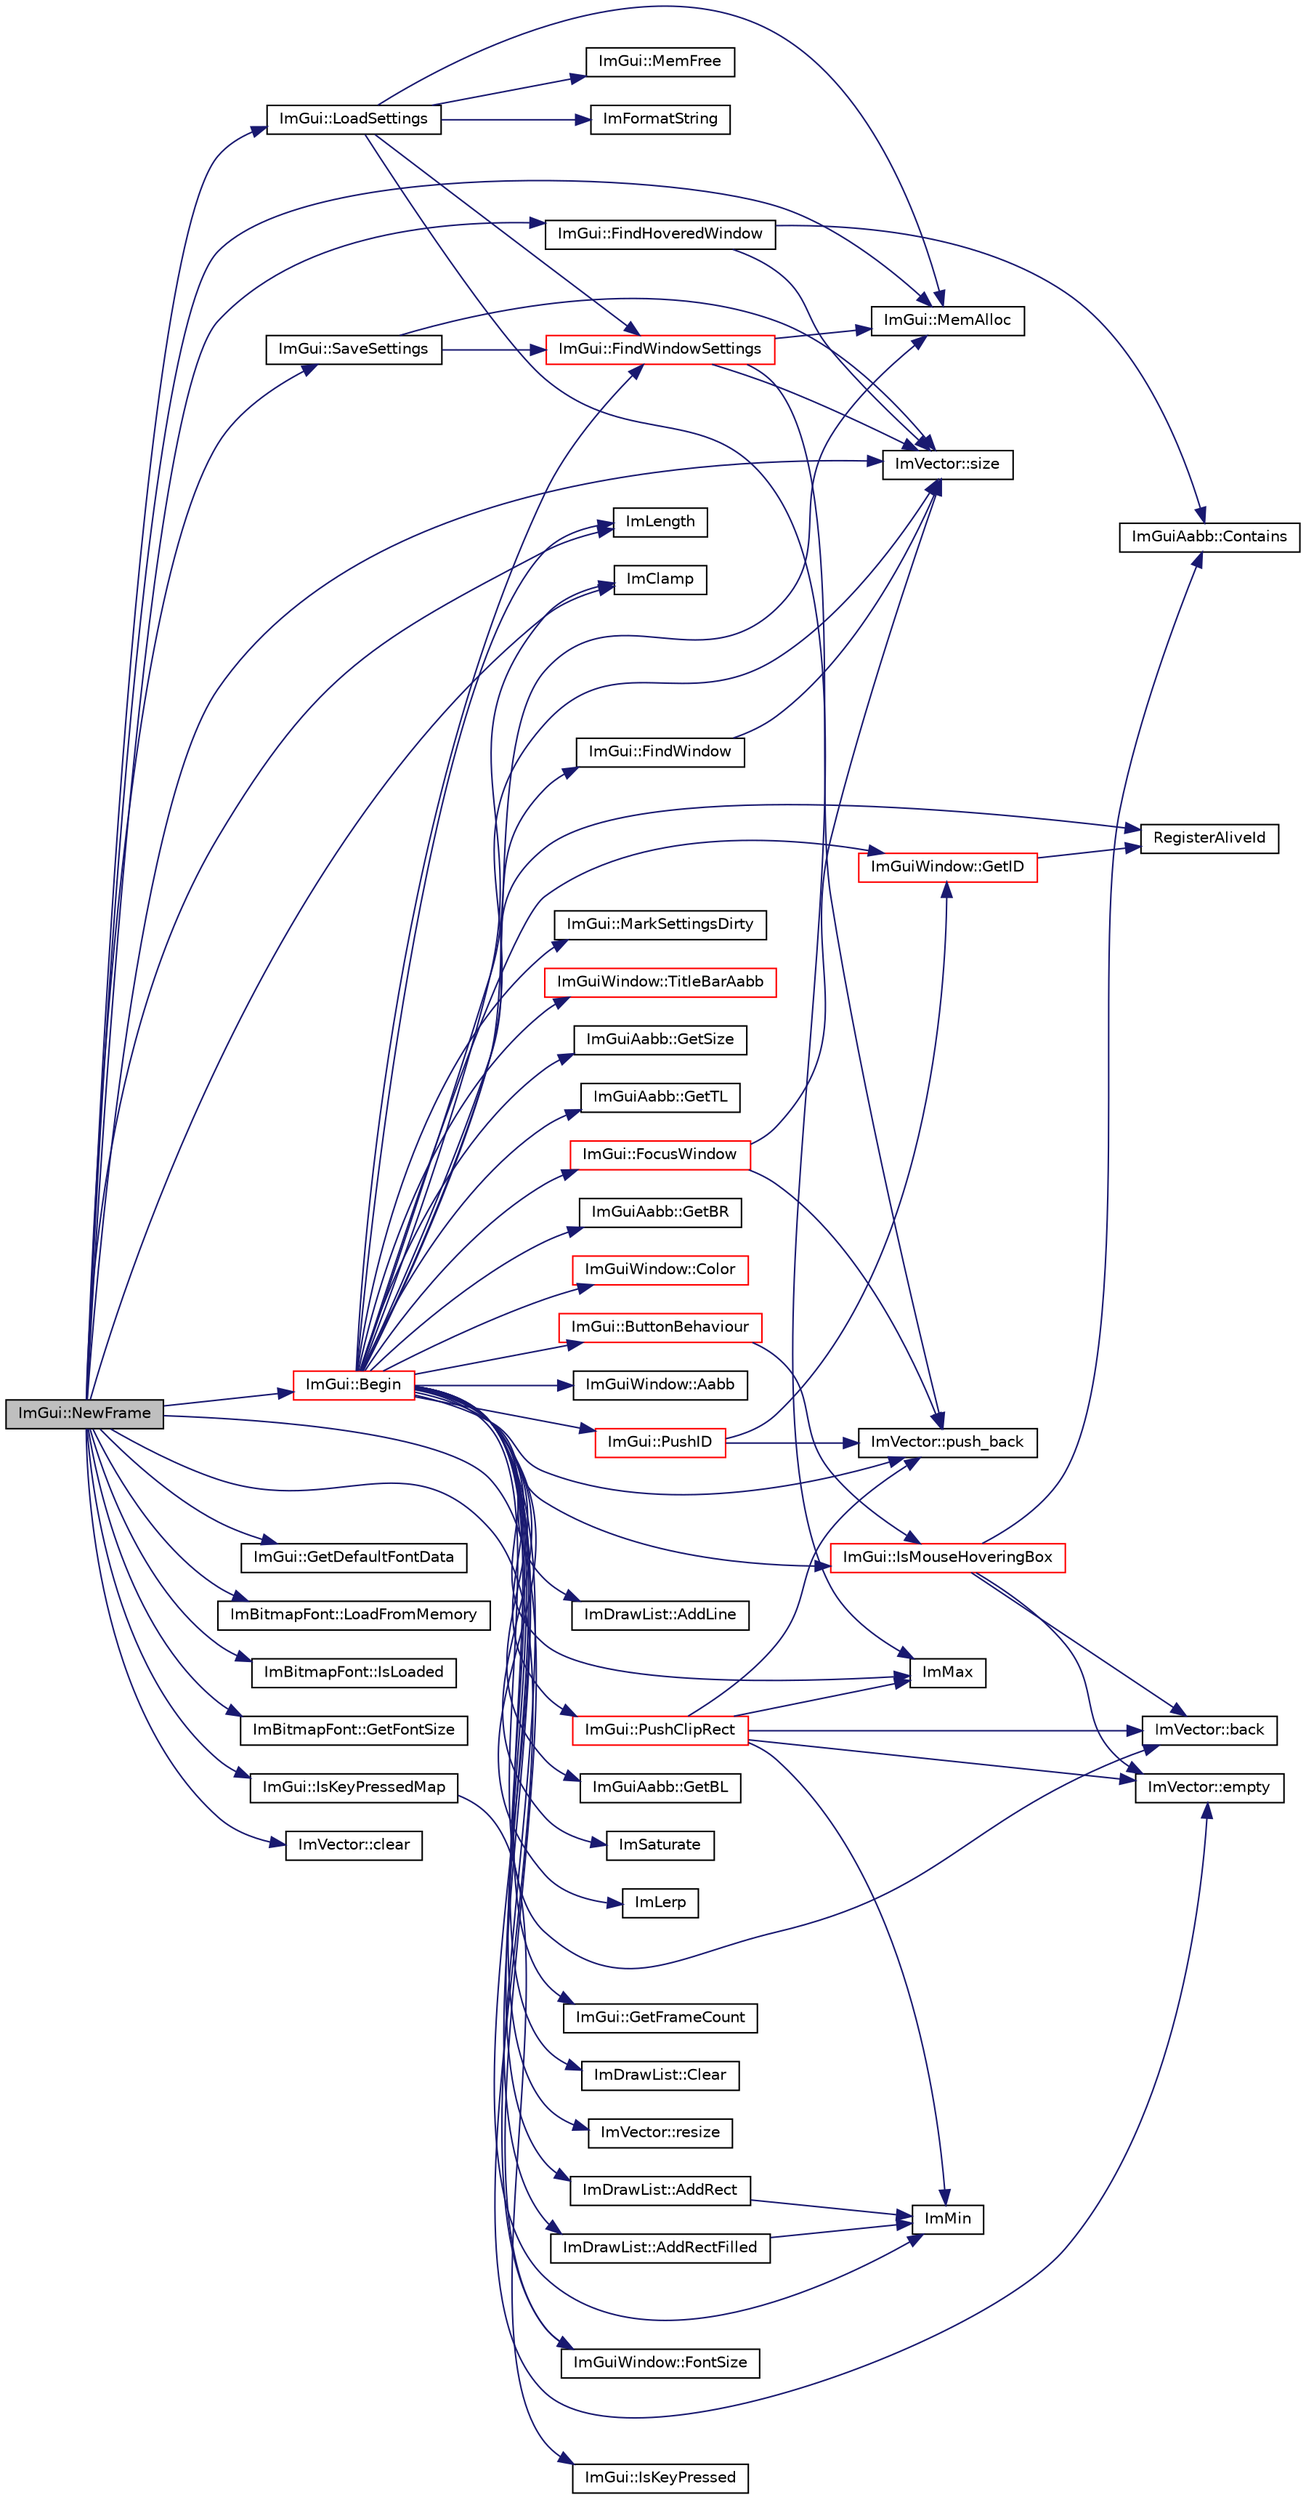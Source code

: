 digraph "ImGui::NewFrame"
{
 // INTERACTIVE_SVG=YES
  edge [fontname="Helvetica",fontsize="10",labelfontname="Helvetica",labelfontsize="10"];
  node [fontname="Helvetica",fontsize="10",shape=record];
  rankdir="LR";
  Node1 [label="ImGui::NewFrame",height=0.2,width=0.4,color="black", fillcolor="grey75", style="filled" fontcolor="black"];
  Node1 -> Node2 [color="midnightblue",fontsize="10",style="solid",fontname="Helvetica"];
  Node2 [label="ImGui::MemAlloc",height=0.2,width=0.4,color="black", fillcolor="white", style="filled",URL="$namespace_im_gui.html#a15efb2cac4a54b35489c5984ba1b661a"];
  Node1 -> Node3 [color="midnightblue",fontsize="10",style="solid",fontname="Helvetica"];
  Node3 [label="ImVector::empty",height=0.2,width=0.4,color="black", fillcolor="white", style="filled",URL="$class_im_vector.html#a0605d0ed312e7fad24e3602f6b1b9310"];
  Node1 -> Node4 [color="midnightblue",fontsize="10",style="solid",fontname="Helvetica"];
  Node4 [label="ImGui::LoadSettings",height=0.2,width=0.4,color="black", fillcolor="white", style="filled",URL="$namespace_im_gui.html#a00317c6af41969031a246d4c2833d92d"];
  Node4 -> Node2 [color="midnightblue",fontsize="10",style="solid",fontname="Helvetica"];
  Node4 -> Node5 [color="midnightblue",fontsize="10",style="solid",fontname="Helvetica"];
  Node5 [label="ImGui::MemFree",height=0.2,width=0.4,color="black", fillcolor="white", style="filled",URL="$namespace_im_gui.html#a269ec695c6e722ec3da85dae37f0675d"];
  Node4 -> Node6 [color="midnightblue",fontsize="10",style="solid",fontname="Helvetica"];
  Node6 [label="ImFormatString",height=0.2,width=0.4,color="black", fillcolor="white", style="filled",URL="$imgui_8cpp.html#aad3493f8cf448075c5679b1ee84c6db0"];
  Node4 -> Node7 [color="midnightblue",fontsize="10",style="solid",fontname="Helvetica"];
  Node7 [label="ImGui::FindWindowSettings",height=0.2,width=0.4,color="red", fillcolor="white", style="filled",URL="$namespace_im_gui.html#ab1acbcb5b1357c1ae18ece7311e38ff0"];
  Node7 -> Node8 [color="midnightblue",fontsize="10",style="solid",fontname="Helvetica"];
  Node8 [label="ImVector::size",height=0.2,width=0.4,color="black", fillcolor="white", style="filled",URL="$class_im_vector.html#aca1e71e6792c7e319fc0df78bf2cbc5f"];
  Node7 -> Node2 [color="midnightblue",fontsize="10",style="solid",fontname="Helvetica"];
  Node7 -> Node9 [color="midnightblue",fontsize="10",style="solid",fontname="Helvetica"];
  Node9 [label="ImVector::push_back",height=0.2,width=0.4,color="black", fillcolor="white", style="filled",URL="$class_im_vector.html#a68387993f2a5f5c3b2a7139d9ab778b8"];
  Node4 -> Node10 [color="midnightblue",fontsize="10",style="solid",fontname="Helvetica"];
  Node10 [label="ImMax",height=0.2,width=0.4,color="black", fillcolor="white", style="filled",URL="$imgui_8cpp.html#a6fb8dd1bd2fa0e1c6065dc7123cb7f3e"];
  Node1 -> Node11 [color="midnightblue",fontsize="10",style="solid",fontname="Helvetica"];
  Node11 [label="ImGui::GetDefaultFontData",height=0.2,width=0.4,color="black", fillcolor="white", style="filled",URL="$namespace_im_gui.html#a10677ac25e62dcb375f0bc5c5e69397b"];
  Node1 -> Node12 [color="midnightblue",fontsize="10",style="solid",fontname="Helvetica"];
  Node12 [label="ImBitmapFont::LoadFromMemory",height=0.2,width=0.4,color="black", fillcolor="white", style="filled",URL="$struct_im_bitmap_font.html#afd728af9671b145422e03274659924f9"];
  Node1 -> Node13 [color="midnightblue",fontsize="10",style="solid",fontname="Helvetica"];
  Node13 [label="ImBitmapFont::IsLoaded",height=0.2,width=0.4,color="black", fillcolor="white", style="filled",URL="$struct_im_bitmap_font.html#afd89bb04a817508e793ce1d7899680c3"];
  Node1 -> Node14 [color="midnightblue",fontsize="10",style="solid",fontname="Helvetica"];
  Node14 [label="ImBitmapFont::GetFontSize",height=0.2,width=0.4,color="black", fillcolor="white", style="filled",URL="$struct_im_bitmap_font.html#afdc06e6a9fb31fe7b9f17913696cca59"];
  Node1 -> Node15 [color="midnightblue",fontsize="10",style="solid",fontname="Helvetica"];
  Node15 [label="ImLength",height=0.2,width=0.4,color="black", fillcolor="white", style="filled",URL="$imgui_8cpp.html#abc40be5a28ecdfd02c698a1003aee0eb"];
  Node1 -> Node16 [color="midnightblue",fontsize="10",style="solid",fontname="Helvetica"];
  Node16 [label="ImGui::SaveSettings",height=0.2,width=0.4,color="black", fillcolor="white", style="filled",URL="$namespace_im_gui.html#a558193d5f90c16554a45d2424ed7c026"];
  Node16 -> Node8 [color="midnightblue",fontsize="10",style="solid",fontname="Helvetica"];
  Node16 -> Node7 [color="midnightblue",fontsize="10",style="solid",fontname="Helvetica"];
  Node1 -> Node17 [color="midnightblue",fontsize="10",style="solid",fontname="Helvetica"];
  Node17 [label="ImGui::FindHoveredWindow",height=0.2,width=0.4,color="black", fillcolor="white", style="filled",URL="$namespace_im_gui.html#ab2a168bec66c57b4c1f9f6b2398a7ddf"];
  Node17 -> Node8 [color="midnightblue",fontsize="10",style="solid",fontname="Helvetica"];
  Node17 -> Node18 [color="midnightblue",fontsize="10",style="solid",fontname="Helvetica"];
  Node18 [label="ImGuiAabb::Contains",height=0.2,width=0.4,color="black", fillcolor="white", style="filled",URL="$struct_im_gui_aabb.html#abaaac47a27f3fcc4b8e4c7051b2a70c3"];
  Node1 -> Node19 [color="midnightblue",fontsize="10",style="solid",fontname="Helvetica"];
  Node19 [label="ImClamp",height=0.2,width=0.4,color="black", fillcolor="white", style="filled",URL="$imgui_8cpp.html#a51f8c6838b99b66da311ebd61aef059c"];
  Node1 -> Node20 [color="midnightblue",fontsize="10",style="solid",fontname="Helvetica"];
  Node20 [label="ImGuiWindow::FontSize",height=0.2,width=0.4,color="black", fillcolor="white", style="filled",URL="$struct_im_gui_window.html#a67007799e318d08070b70387ec28d791"];
  Node1 -> Node21 [color="midnightblue",fontsize="10",style="solid",fontname="Helvetica"];
  Node21 [label="ImGui::IsKeyPressedMap",height=0.2,width=0.4,color="black", fillcolor="white", style="filled",URL="$namespace_im_gui.html#ababc1ff7044aaac2b7129c3793e14256"];
  Node21 -> Node22 [color="midnightblue",fontsize="10",style="solid",fontname="Helvetica"];
  Node22 [label="ImGui::IsKeyPressed",height=0.2,width=0.4,color="black", fillcolor="white", style="filled",URL="$namespace_im_gui.html#a4bcc9d44c894ed2294d865ede986313d"];
  Node1 -> Node8 [color="midnightblue",fontsize="10",style="solid",fontname="Helvetica"];
  Node1 -> Node23 [color="midnightblue",fontsize="10",style="solid",fontname="Helvetica"];
  Node23 [label="ImVector::clear",height=0.2,width=0.4,color="black", fillcolor="white", style="filled",URL="$class_im_vector.html#ae2d401b4ec5f1113cdb8edb5a61a38f7"];
  Node1 -> Node24 [color="midnightblue",fontsize="10",style="solid",fontname="Helvetica"];
  Node24 [label="ImGui::Begin",height=0.2,width=0.4,color="red", fillcolor="white", style="filled",URL="$namespace_im_gui.html#a78d13fe32b1b05dc251d1b1cfdf9efb4"];
  Node24 -> Node25 [color="midnightblue",fontsize="10",style="solid",fontname="Helvetica"];
  Node25 [label="ImGui::FindWindow",height=0.2,width=0.4,color="black", fillcolor="white", style="filled",URL="$namespace_im_gui.html#a3b2ceafda121784b1c8307eff41d3ee1"];
  Node25 -> Node8 [color="midnightblue",fontsize="10",style="solid",fontname="Helvetica"];
  Node24 -> Node2 [color="midnightblue",fontsize="10",style="solid",fontname="Helvetica"];
  Node24 -> Node7 [color="midnightblue",fontsize="10",style="solid",fontname="Helvetica"];
  Node24 -> Node15 [color="midnightblue",fontsize="10",style="solid",fontname="Helvetica"];
  Node24 -> Node9 [color="midnightblue",fontsize="10",style="solid",fontname="Helvetica"];
  Node24 -> Node26 [color="midnightblue",fontsize="10",style="solid",fontname="Helvetica"];
  Node26 [label="ImGui::GetFrameCount",height=0.2,width=0.4,color="black", fillcolor="white", style="filled",URL="$namespace_im_gui.html#a0180211f23fc10807dfc3d2f6e8681f9"];
  Node24 -> Node27 [color="midnightblue",fontsize="10",style="solid",fontname="Helvetica"];
  Node27 [label="ImDrawList::Clear",height=0.2,width=0.4,color="black", fillcolor="white", style="filled",URL="$struct_im_draw_list.html#ac422590c71dc5593aea52f65793aee81"];
  Node24 -> Node28 [color="midnightblue",fontsize="10",style="solid",fontname="Helvetica"];
  Node28 [label="ImGui::FocusWindow",height=0.2,width=0.4,color="red", fillcolor="white", style="filled",URL="$namespace_im_gui.html#af6b9a9b0293c293a2b977f02a9361f83"];
  Node28 -> Node8 [color="midnightblue",fontsize="10",style="solid",fontname="Helvetica"];
  Node28 -> Node9 [color="midnightblue",fontsize="10",style="solid",fontname="Helvetica"];
  Node24 -> Node29 [color="midnightblue",fontsize="10",style="solid",fontname="Helvetica"];
  Node29 [label="ImVector::resize",height=0.2,width=0.4,color="black", fillcolor="white", style="filled",URL="$class_im_vector.html#af60a2c957dee51587a93f79dfc9c3714"];
  Node24 -> Node8 [color="midnightblue",fontsize="10",style="solid",fontname="Helvetica"];
  Node24 -> Node30 [color="midnightblue",fontsize="10",style="solid",fontname="Helvetica"];
  Node30 [label="ImGui::PushClipRect",height=0.2,width=0.4,color="red", fillcolor="white", style="filled",URL="$namespace_im_gui.html#a900436220f10706ee9c4a1f9475697d6"];
  Node30 -> Node3 [color="midnightblue",fontsize="10",style="solid",fontname="Helvetica"];
  Node30 -> Node31 [color="midnightblue",fontsize="10",style="solid",fontname="Helvetica"];
  Node31 [label="ImVector::back",height=0.2,width=0.4,color="black", fillcolor="white", style="filled",URL="$class_im_vector.html#a3e4424d3fca190894598a6575f9d2401"];
  Node30 -> Node10 [color="midnightblue",fontsize="10",style="solid",fontname="Helvetica"];
  Node30 -> Node32 [color="midnightblue",fontsize="10",style="solid",fontname="Helvetica"];
  Node32 [label="ImMin",height=0.2,width=0.4,color="black", fillcolor="white", style="filled",URL="$imgui_8cpp.html#ac3ad7e7626cd6b46456b3f4c35025d74"];
  Node30 -> Node9 [color="midnightblue",fontsize="10",style="solid",fontname="Helvetica"];
  Node24 -> Node31 [color="midnightblue",fontsize="10",style="solid",fontname="Helvetica"];
  Node24 -> Node33 [color="midnightblue",fontsize="10",style="solid",fontname="Helvetica"];
  Node33 [label="ImGui::PushID",height=0.2,width=0.4,color="red", fillcolor="white", style="filled",URL="$namespace_im_gui.html#a27a8533605dc5b8cabf161bf7715bbde"];
  Node33 -> Node9 [color="midnightblue",fontsize="10",style="solid",fontname="Helvetica"];
  Node33 -> Node34 [color="midnightblue",fontsize="10",style="solid",fontname="Helvetica"];
  Node34 [label="ImGuiWindow::GetID",height=0.2,width=0.4,color="red", fillcolor="white", style="filled",URL="$struct_im_gui_window.html#a634c3af7750e85411246d9ab48181229"];
  Node34 -> Node35 [color="midnightblue",fontsize="10",style="solid",fontname="Helvetica"];
  Node35 [label="RegisterAliveId",height=0.2,width=0.4,color="black", fillcolor="white", style="filled",URL="$imgui_8cpp.html#ab13ff6b56797db596922da45c5d019af"];
  Node24 -> Node34 [color="midnightblue",fontsize="10",style="solid",fontname="Helvetica"];
  Node24 -> Node35 [color="midnightblue",fontsize="10",style="solid",fontname="Helvetica"];
  Node24 -> Node36 [color="midnightblue",fontsize="10",style="solid",fontname="Helvetica"];
  Node36 [label="ImGui::MarkSettingsDirty",height=0.2,width=0.4,color="black", fillcolor="white", style="filled",URL="$namespace_im_gui.html#ae9e1d3e26b649dd6c0871df9eee88ee8"];
  Node24 -> Node20 [color="midnightblue",fontsize="10",style="solid",fontname="Helvetica"];
  Node24 -> Node10 [color="midnightblue",fontsize="10",style="solid",fontname="Helvetica"];
  Node24 -> Node32 [color="midnightblue",fontsize="10",style="solid",fontname="Helvetica"];
  Node24 -> Node37 [color="midnightblue",fontsize="10",style="solid",fontname="Helvetica"];
  Node37 [label="ImGuiWindow::TitleBarAabb",height=0.2,width=0.4,color="red", fillcolor="white", style="filled",URL="$struct_im_gui_window.html#aca42213cd4d4ac2e51834ea6095be765"];
  Node24 -> Node38 [color="midnightblue",fontsize="10",style="solid",fontname="Helvetica"];
  Node38 [label="ImGui::IsMouseHoveringBox",height=0.2,width=0.4,color="red", fillcolor="white", style="filled",URL="$namespace_im_gui.html#aef0394b7afa4c5f743bd7a9a204b8a08"];
  Node38 -> Node3 [color="midnightblue",fontsize="10",style="solid",fontname="Helvetica"];
  Node38 -> Node31 [color="midnightblue",fontsize="10",style="solid",fontname="Helvetica"];
  Node38 -> Node18 [color="midnightblue",fontsize="10",style="solid",fontname="Helvetica"];
  Node24 -> Node39 [color="midnightblue",fontsize="10",style="solid",fontname="Helvetica"];
  Node39 [label="ImGuiAabb::GetSize",height=0.2,width=0.4,color="black", fillcolor="white", style="filled",URL="$struct_im_gui_aabb.html#ada06a0699f4ba13c34c14ddbaf65cb00"];
  Node24 -> Node40 [color="midnightblue",fontsize="10",style="solid",fontname="Helvetica"];
  Node40 [label="ImDrawList::AddRectFilled",height=0.2,width=0.4,color="black", fillcolor="white", style="filled",URL="$struct_im_draw_list.html#aac5cc813af591f43d924462cd6a79357"];
  Node40 -> Node32 [color="midnightblue",fontsize="10",style="solid",fontname="Helvetica"];
  Node24 -> Node41 [color="midnightblue",fontsize="10",style="solid",fontname="Helvetica"];
  Node41 [label="ImGuiAabb::GetTL",height=0.2,width=0.4,color="black", fillcolor="white", style="filled",URL="$struct_im_gui_aabb.html#a93242e111186f41bd02c3dd75e11a5d7"];
  Node24 -> Node42 [color="midnightblue",fontsize="10",style="solid",fontname="Helvetica"];
  Node42 [label="ImGuiAabb::GetBR",height=0.2,width=0.4,color="black", fillcolor="white", style="filled",URL="$struct_im_gui_aabb.html#af60393233a7a33647c04e41b1dbf3b35"];
  Node24 -> Node43 [color="midnightblue",fontsize="10",style="solid",fontname="Helvetica"];
  Node43 [label="ImGuiWindow::Color",height=0.2,width=0.4,color="red", fillcolor="white", style="filled",URL="$struct_im_gui_window.html#a1e075e3d3b49bef5a694c4f53827a9a5"];
  Node24 -> Node44 [color="midnightblue",fontsize="10",style="solid",fontname="Helvetica"];
  Node44 [label="ImDrawList::AddRect",height=0.2,width=0.4,color="black", fillcolor="white", style="filled",URL="$struct_im_draw_list.html#acdec83bfb38a5bde29291bd974264d82"];
  Node44 -> Node32 [color="midnightblue",fontsize="10",style="solid",fontname="Helvetica"];
  Node24 -> Node45 [color="midnightblue",fontsize="10",style="solid",fontname="Helvetica"];
  Node45 [label="ImGuiWindow::Aabb",height=0.2,width=0.4,color="black", fillcolor="white", style="filled",URL="$struct_im_gui_window.html#a5418afd67914d307823bf91d2e135174"];
  Node24 -> Node46 [color="midnightblue",fontsize="10",style="solid",fontname="Helvetica"];
  Node46 [label="ImGui::ButtonBehaviour",height=0.2,width=0.4,color="red", fillcolor="white", style="filled",URL="$namespace_im_gui.html#a0a8ab43859e65183c6e78f23c4bd91c1"];
  Node46 -> Node38 [color="midnightblue",fontsize="10",style="solid",fontname="Helvetica"];
  Node24 -> Node19 [color="midnightblue",fontsize="10",style="solid",fontname="Helvetica"];
  Node24 -> Node47 [color="midnightblue",fontsize="10",style="solid",fontname="Helvetica"];
  Node47 [label="ImDrawList::AddLine",height=0.2,width=0.4,color="black", fillcolor="white", style="filled",URL="$struct_im_draw_list.html#aaa55714a1b258d87d181762aa08fe465"];
  Node24 -> Node48 [color="midnightblue",fontsize="10",style="solid",fontname="Helvetica"];
  Node48 [label="ImGuiAabb::GetBL",height=0.2,width=0.4,color="black", fillcolor="white", style="filled",URL="$struct_im_gui_aabb.html#a5c294f92f654364272ea8e2bdb2b84d8"];
  Node24 -> Node49 [color="midnightblue",fontsize="10",style="solid",fontname="Helvetica"];
  Node49 [label="ImSaturate",height=0.2,width=0.4,color="black", fillcolor="white", style="filled",URL="$imgui_8cpp.html#acab424daf09fa4cb151b56403d8afcae"];
  Node24 -> Node50 [color="midnightblue",fontsize="10",style="solid",fontname="Helvetica"];
  Node50 [label="ImLerp",height=0.2,width=0.4,color="black", fillcolor="white", style="filled",URL="$imgui_8cpp.html#a105a223277155063e0f974ec35b3cbfc"];
}
